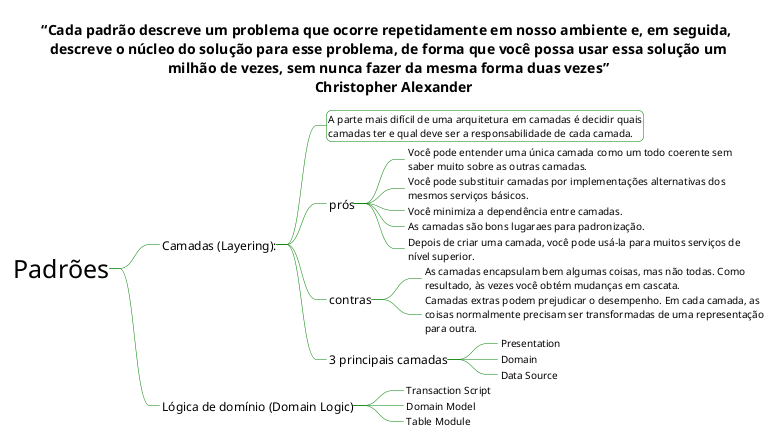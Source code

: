 @startmindmap

<style>
node {
    Padding 5
    BackgroundColor white
    RoundCorner 10
    FontSize 12
    MaximumWidth 200
}

rootNode {
    FontSize 25
    FontColor Black
    Shadowing 0.0
}

leafNode {
    LineColor green
    LineThickness 0.5
    RoundCorner 10
    Padding 2
    BackgroundColor white
    FontSize 10
    MaximumWidth 350
    Margin 3
    HorizontalAlignment left
}

arrow {
    LineStyle 0
    LineThickness 0.5
    LineColor green    
}

</style>
 
title “Cada padrão descreve um problema que ocorre repetidamente em nosso ambiente e, em seguida,\n descreve o núcleo do solução para esse problema, de forma que você possa usar essa solução um\n milhão de vezes, sem nunca fazer da mesma forma duas vezes”\n    Christopher Alexander

*_ Padrões
**_ Camadas (Layering):
***  A parte mais difícil de uma arquitetura em camadas é decidir quais camadas ter e qual deve ser a responsabilidade de cada camada. 
***_ prós
****_ Você pode entender uma única camada como um todo coerente sem saber muito sobre as outras camadas.
****_ Você pode substituir camadas por implementações alternativas dos mesmos serviços básicos.
****_ Você minimiza a dependência entre camadas.
****_ As camadas são bons lugaraes para padronização.
****_ Depois de criar uma camada, você pode usá-la para muitos serviços de nível superior.
***_ contras
****_ As camadas encapsulam bem algumas coisas, mas não todas. Como resultado, às vezes você obtém mudanças em cascata.
****_ Camadas extras podem prejudicar o desempenho. Em cada camada, as coisas normalmente precisam ser transformadas de uma representação para outra.
***_ 3 principais camadas
****_ Presentation
****_ Domain
****_ Data Source

**_ Lógica de domínio (Domain Logic)
***_ Transaction Script
***_ Domain Model
***_ Table Module

@endmindmap